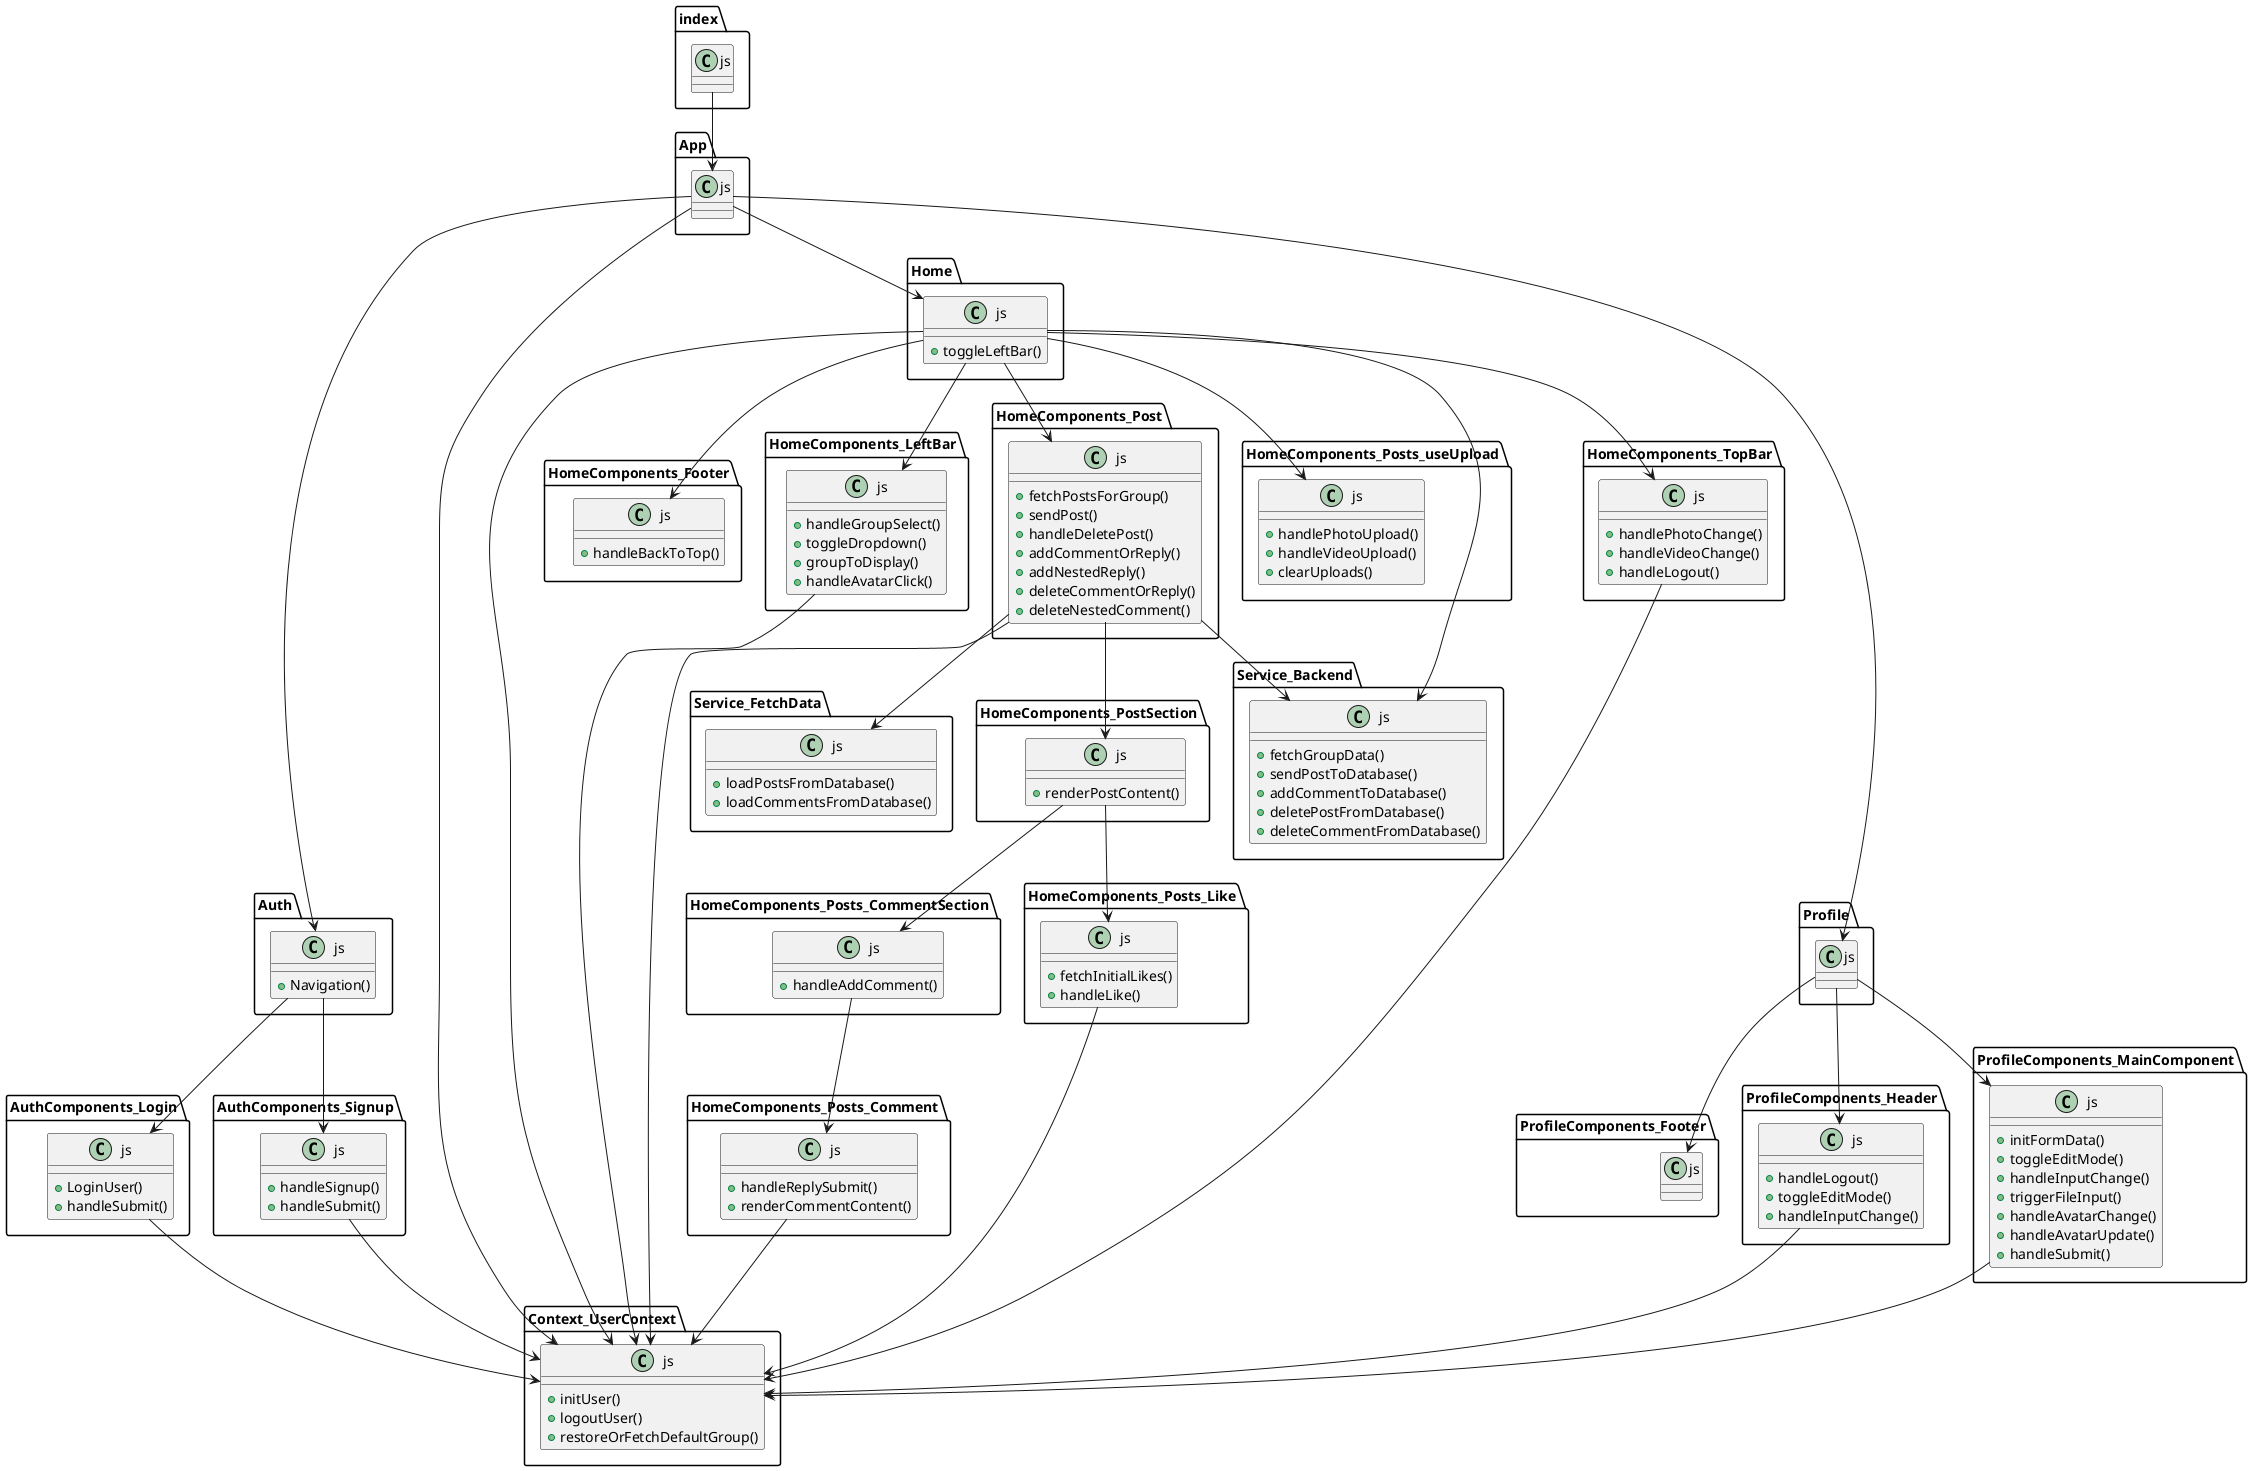 @startuml
class "App.js" {
}
"App.js" --> "Auth.js"
"App.js" --> "Context_UserContext.js"
"App.js" --> "Home.js"
"App.js" --> "Profile.js"
class "Auth.js" {
    + Navigation()
}
"Auth.js" --> "AuthComponents_Login.js"
"Auth.js" --> "AuthComponents_Signup.js"
class "AuthComponents_Login.js" {
    + LoginUser()
    + handleSubmit()
}
"AuthComponents_Login.js" --> "Context_UserContext.js"
class "Context_UserContext.js" {
    + initUser()
    + logoutUser()
    + restoreOrFetchDefaultGroup()
}
class "AuthComponents_Signup.js" {
    + handleSignup()
    + handleSubmit()
}
"AuthComponents_Signup.js" --> "Context_UserContext.js"
class "Home.js" {
    + toggleLeftBar()
}
"Home.js" --> "Context_UserContext.js"
"Home.js" --> "HomeComponents_Footer.js"
"Home.js" --> "HomeComponents_LeftBar.js"
"Home.js" --> "HomeComponents_Post.js"
"Home.js" --> "HomeComponents_Posts_useUpload.js"
"Home.js" --> "HomeComponents_TopBar.js"
"Home.js" --> "Service_Backend.js"
class "HomeComponents_Footer.js" {
    + handleBackToTop()
}
class "HomeComponents_LeftBar.js" {
    + handleGroupSelect()
    + toggleDropdown()
    + groupToDisplay()
    + handleAvatarClick()
}
"HomeComponents_LeftBar.js" --> "Context_UserContext.js"
class "HomeComponents_Post.js" {
    + fetchPostsForGroup()
    + sendPost()
    + handleDeletePost()
    + addCommentOrReply()
    + addNestedReply()
    + deleteCommentOrReply()
    + deleteNestedComment()

}
"HomeComponents_Post.js" --> "Context_UserContext.js"
"HomeComponents_Post.js" --> "Service_Backend.js"
"HomeComponents_Post.js" --> "Service_FetchData.js"
"HomeComponents_Post.js" --> "HomeComponents_PostSection.js"
class "Service_Backend.js" {
    + fetchGroupData()
    + sendPostToDatabase()
    + addCommentToDatabase()
    + deletePostFromDatabase()
    + deleteCommentFromDatabase()

}
class "Service_FetchData.js" {
    + loadPostsFromDatabase()
    + loadCommentsFromDatabase()
    
}
class "HomeComponents_PostSection.js" {
    + renderPostContent()
}
"HomeComponents_PostSection.js" --> "HomeComponents_Posts_CommentSection.js"
"HomeComponents_PostSection.js" --> "HomeComponents_Posts_Like.js"
class "HomeComponents_Posts_CommentSection.js" {
    +  handleAddComment()
}

"HomeComponents_Posts_CommentSection.js" --> "HomeComponents_Posts_Comment.js"
class "HomeComponents_Posts_Comment.js" {
    + handleReplySubmit()
    + renderCommentContent()
    
}
"HomeComponents_Posts_Comment.js" --> "Context_UserContext.js"
class "HomeComponents_Posts_Like.js" {
    + fetchInitialLikes()
    + handleLike()

}
"HomeComponents_Posts_Like.js" --> "Context_UserContext.js"
class "HomeComponents_Posts_useUpload.js" {
    + handlePhotoUpload()
    + handleVideoUpload()
    + clearUploads()

}
class "HomeComponents_TopBar.js" {
    + handlePhotoChange()
    + handleVideoChange()
    + handleLogout()

}
"HomeComponents_TopBar.js" --> "Context_UserContext.js"
class "Profile.js" {
}
"Profile.js" --> "ProfileComponents_Footer.js"
"Profile.js" --> "ProfileComponents_Header.js"
"Profile.js" --> "ProfileComponents_MainComponent.js"
class "ProfileComponents_Footer.js" {
}
class "ProfileComponents_Header.js" {
    + handleLogout()
    + toggleEditMode()
    + handleInputChange()

}
"ProfileComponents_Header.js" --> "Context_UserContext.js"
class "ProfileComponents_MainComponent.js" {
    + initFormData()
    + toggleEditMode()
    + handleInputChange()
    + triggerFileInput()
    + handleAvatarChange()
    + handleAvatarUpdate()
    + handleSubmit()

}
"ProfileComponents_MainComponent.js" --> "Context_UserContext.js"
class "index.js" {
}
"index.js" --> "App.js"
@enduml